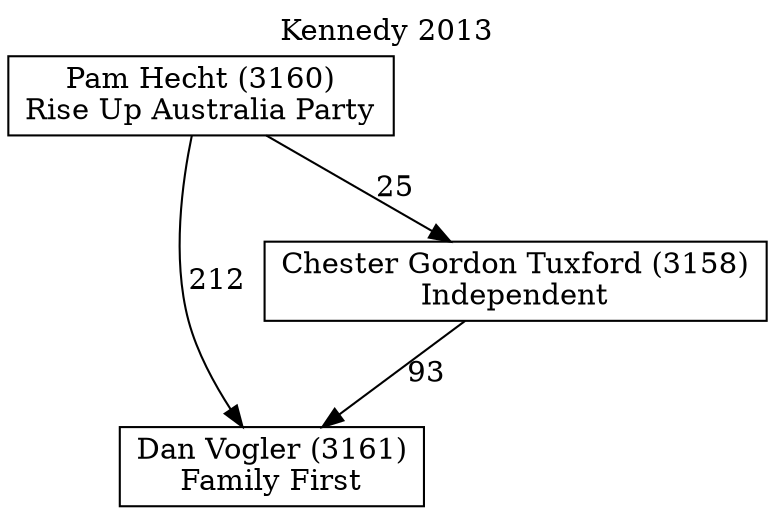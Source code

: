 // House preference flow
digraph "Dan Vogler (3161)_Kennedy_2013" {
	graph [label="Kennedy 2013" labelloc=t mclimit=10]
	node [shape=box]
	"Dan Vogler (3161)" [label="Dan Vogler (3161)
Family First"]
	"Chester Gordon Tuxford (3158)" [label="Chester Gordon Tuxford (3158)
Independent"]
	"Pam Hecht (3160)" [label="Pam Hecht (3160)
Rise Up Australia Party"]
	"Chester Gordon Tuxford (3158)" -> "Dan Vogler (3161)" [label=93]
	"Pam Hecht (3160)" -> "Chester Gordon Tuxford (3158)" [label=25]
	"Pam Hecht (3160)" -> "Dan Vogler (3161)" [label=212]
}
